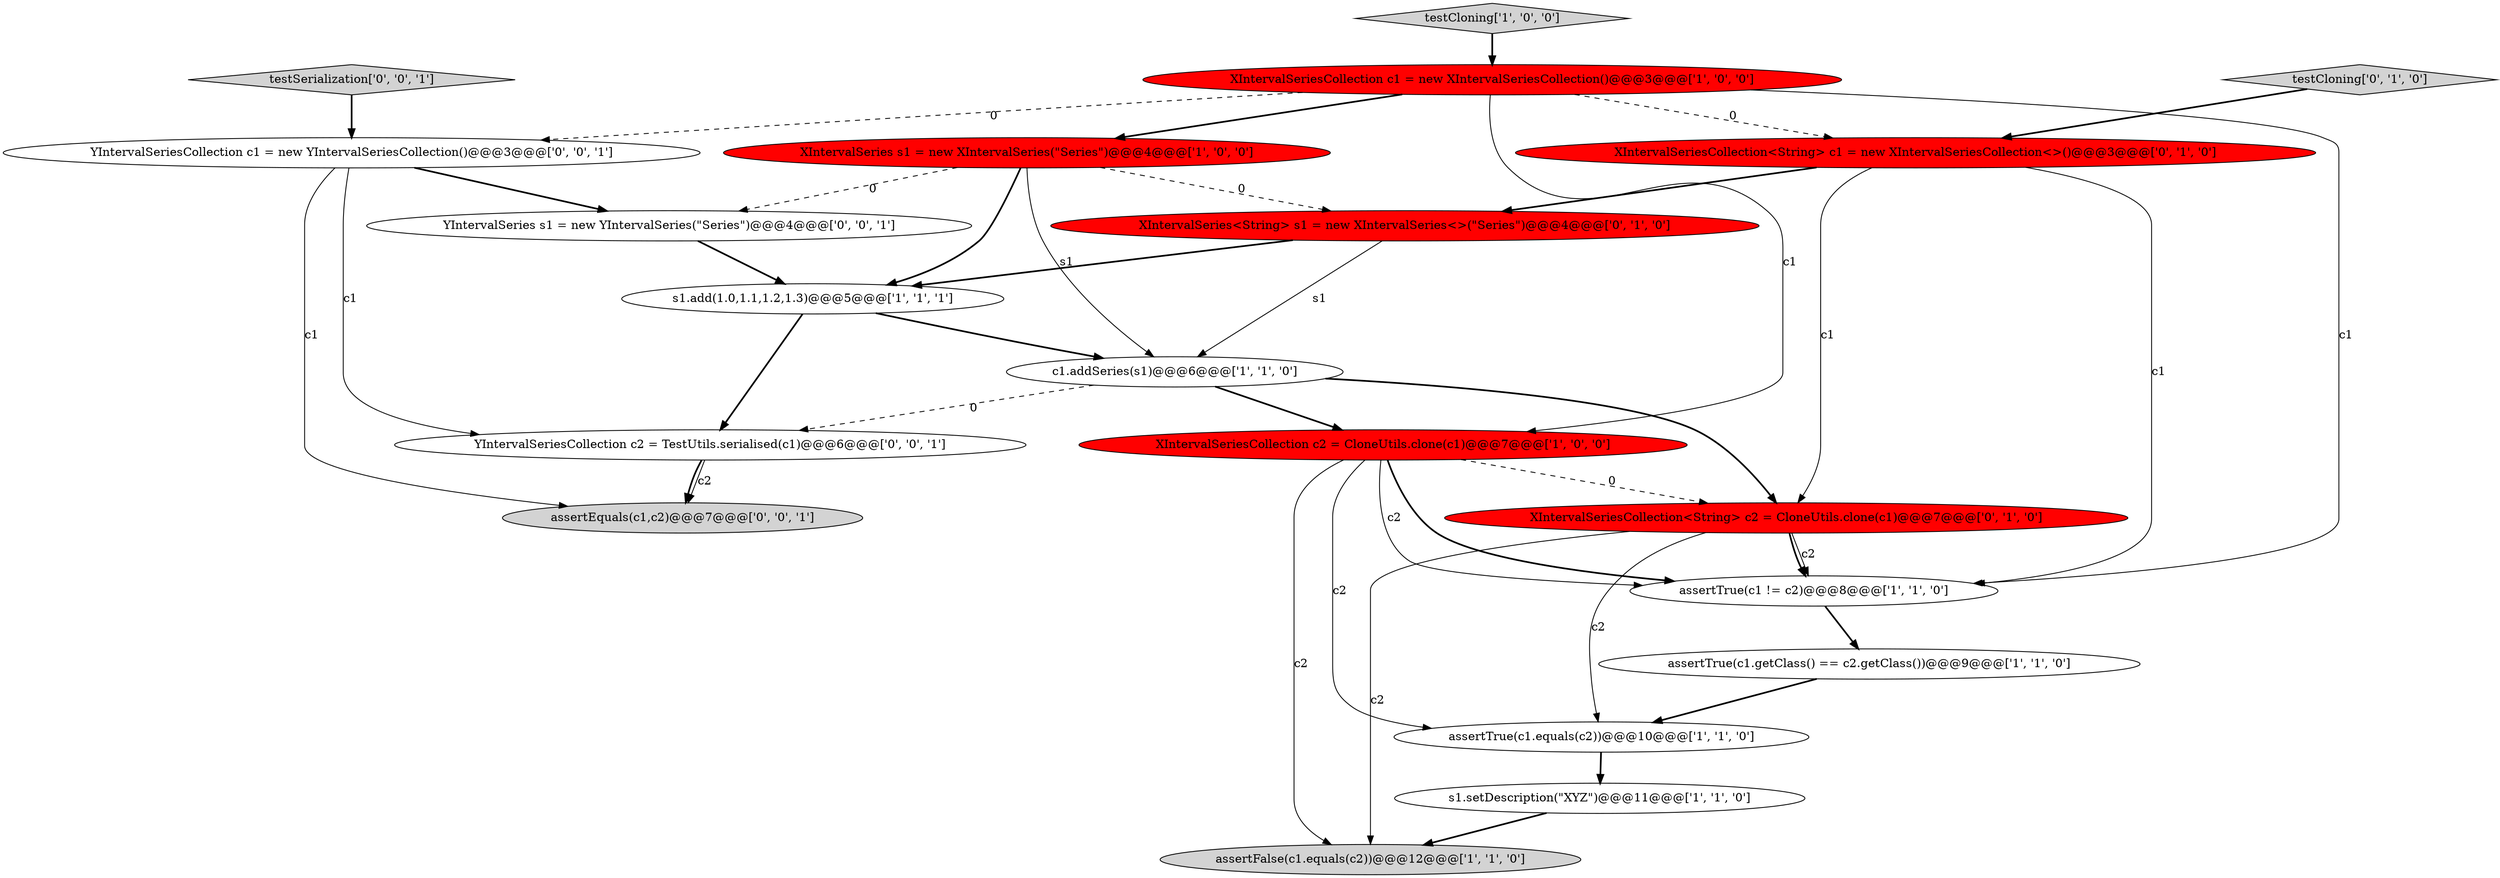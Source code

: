 digraph {
11 [style = filled, label = "XIntervalSeries<String> s1 = new XIntervalSeries<>(\"Series\")@@@4@@@['0', '1', '0']", fillcolor = red, shape = ellipse image = "AAA1AAABBB2BBB"];
16 [style = filled, label = "YIntervalSeriesCollection c2 = TestUtils.serialised(c1)@@@6@@@['0', '0', '1']", fillcolor = white, shape = ellipse image = "AAA0AAABBB3BBB"];
10 [style = filled, label = "assertFalse(c1.equals(c2))@@@12@@@['1', '1', '0']", fillcolor = lightgray, shape = ellipse image = "AAA0AAABBB1BBB"];
14 [style = filled, label = "XIntervalSeriesCollection<String> c1 = new XIntervalSeriesCollection<>()@@@3@@@['0', '1', '0']", fillcolor = red, shape = ellipse image = "AAA1AAABBB2BBB"];
19 [style = filled, label = "YIntervalSeriesCollection c1 = new YIntervalSeriesCollection()@@@3@@@['0', '0', '1']", fillcolor = white, shape = ellipse image = "AAA0AAABBB3BBB"];
7 [style = filled, label = "s1.setDescription(\"XYZ\")@@@11@@@['1', '1', '0']", fillcolor = white, shape = ellipse image = "AAA0AAABBB1BBB"];
1 [style = filled, label = "assertTrue(c1.getClass() == c2.getClass())@@@9@@@['1', '1', '0']", fillcolor = white, shape = ellipse image = "AAA0AAABBB1BBB"];
8 [style = filled, label = "XIntervalSeries s1 = new XIntervalSeries(\"Series\")@@@4@@@['1', '0', '0']", fillcolor = red, shape = ellipse image = "AAA1AAABBB1BBB"];
0 [style = filled, label = "assertTrue(c1 != c2)@@@8@@@['1', '1', '0']", fillcolor = white, shape = ellipse image = "AAA0AAABBB1BBB"];
6 [style = filled, label = "XIntervalSeriesCollection c1 = new XIntervalSeriesCollection()@@@3@@@['1', '0', '0']", fillcolor = red, shape = ellipse image = "AAA1AAABBB1BBB"];
12 [style = filled, label = "XIntervalSeriesCollection<String> c2 = CloneUtils.clone(c1)@@@7@@@['0', '1', '0']", fillcolor = red, shape = ellipse image = "AAA1AAABBB2BBB"];
18 [style = filled, label = "testSerialization['0', '0', '1']", fillcolor = lightgray, shape = diamond image = "AAA0AAABBB3BBB"];
13 [style = filled, label = "testCloning['0', '1', '0']", fillcolor = lightgray, shape = diamond image = "AAA0AAABBB2BBB"];
4 [style = filled, label = "XIntervalSeriesCollection c2 = CloneUtils.clone(c1)@@@7@@@['1', '0', '0']", fillcolor = red, shape = ellipse image = "AAA1AAABBB1BBB"];
2 [style = filled, label = "assertTrue(c1.equals(c2))@@@10@@@['1', '1', '0']", fillcolor = white, shape = ellipse image = "AAA0AAABBB1BBB"];
15 [style = filled, label = "YIntervalSeries s1 = new YIntervalSeries(\"Series\")@@@4@@@['0', '0', '1']", fillcolor = white, shape = ellipse image = "AAA0AAABBB3BBB"];
17 [style = filled, label = "assertEquals(c1,c2)@@@7@@@['0', '0', '1']", fillcolor = lightgray, shape = ellipse image = "AAA0AAABBB3BBB"];
9 [style = filled, label = "s1.add(1.0,1.1,1.2,1.3)@@@5@@@['1', '1', '1']", fillcolor = white, shape = ellipse image = "AAA0AAABBB1BBB"];
3 [style = filled, label = "testCloning['1', '0', '0']", fillcolor = lightgray, shape = diamond image = "AAA0AAABBB1BBB"];
5 [style = filled, label = "c1.addSeries(s1)@@@6@@@['1', '1', '0']", fillcolor = white, shape = ellipse image = "AAA0AAABBB1BBB"];
8->5 [style = solid, label="s1"];
7->10 [style = bold, label=""];
8->15 [style = dashed, label="0"];
18->19 [style = bold, label=""];
3->6 [style = bold, label=""];
11->5 [style = solid, label="s1"];
16->17 [style = bold, label=""];
6->4 [style = solid, label="c1"];
19->16 [style = solid, label="c1"];
6->14 [style = dashed, label="0"];
11->9 [style = bold, label=""];
12->0 [style = bold, label=""];
9->16 [style = bold, label=""];
4->0 [style = solid, label="c2"];
4->0 [style = bold, label=""];
4->12 [style = dashed, label="0"];
14->12 [style = solid, label="c1"];
12->0 [style = solid, label="c2"];
19->17 [style = solid, label="c1"];
5->16 [style = dashed, label="0"];
6->0 [style = solid, label="c1"];
5->12 [style = bold, label=""];
4->10 [style = solid, label="c2"];
15->9 [style = bold, label=""];
0->1 [style = bold, label=""];
4->2 [style = solid, label="c2"];
5->4 [style = bold, label=""];
6->8 [style = bold, label=""];
12->2 [style = solid, label="c2"];
16->17 [style = solid, label="c2"];
8->9 [style = bold, label=""];
6->19 [style = dashed, label="0"];
9->5 [style = bold, label=""];
1->2 [style = bold, label=""];
14->0 [style = solid, label="c1"];
2->7 [style = bold, label=""];
19->15 [style = bold, label=""];
8->11 [style = dashed, label="0"];
14->11 [style = bold, label=""];
13->14 [style = bold, label=""];
12->10 [style = solid, label="c2"];
}
